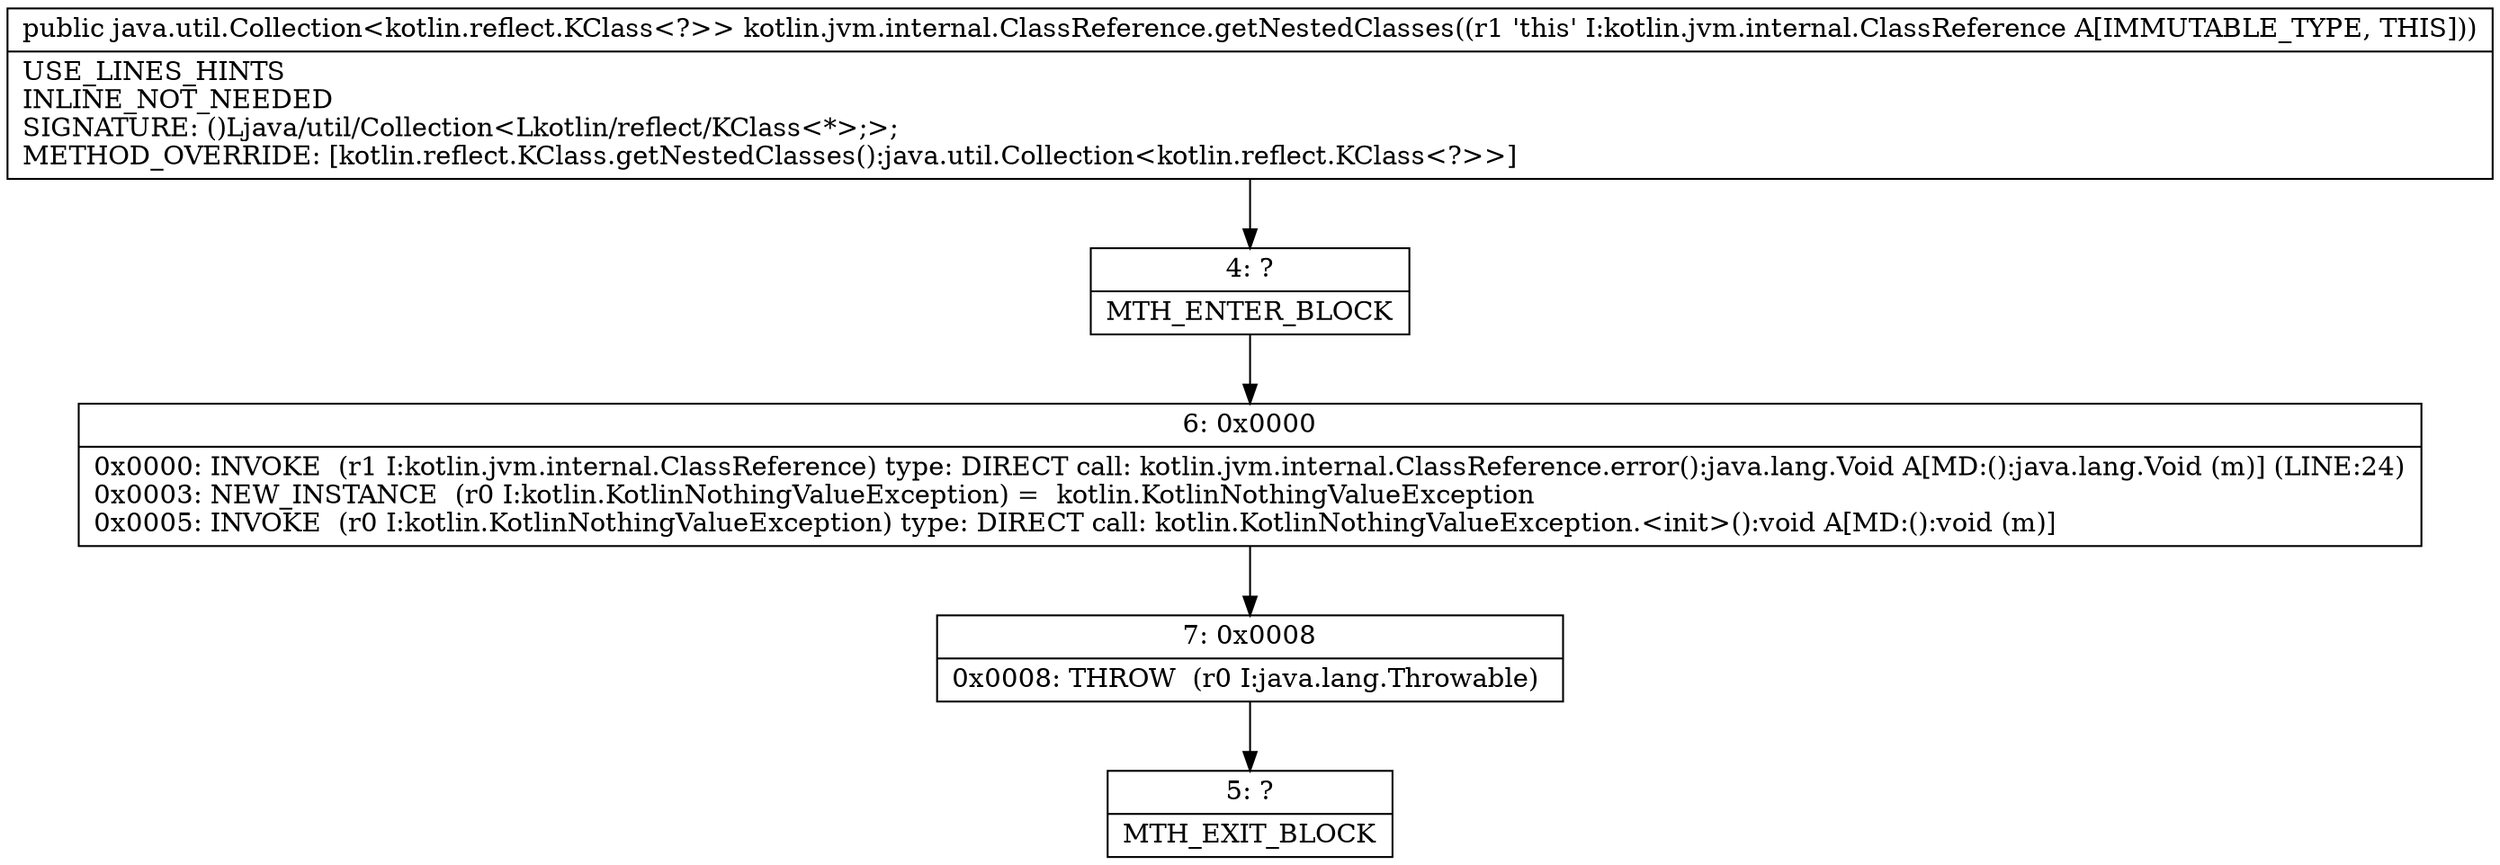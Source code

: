 digraph "CFG forkotlin.jvm.internal.ClassReference.getNestedClasses()Ljava\/util\/Collection;" {
Node_4 [shape=record,label="{4\:\ ?|MTH_ENTER_BLOCK\l}"];
Node_6 [shape=record,label="{6\:\ 0x0000|0x0000: INVOKE  (r1 I:kotlin.jvm.internal.ClassReference) type: DIRECT call: kotlin.jvm.internal.ClassReference.error():java.lang.Void A[MD:():java.lang.Void (m)] (LINE:24)\l0x0003: NEW_INSTANCE  (r0 I:kotlin.KotlinNothingValueException) =  kotlin.KotlinNothingValueException \l0x0005: INVOKE  (r0 I:kotlin.KotlinNothingValueException) type: DIRECT call: kotlin.KotlinNothingValueException.\<init\>():void A[MD:():void (m)]\l}"];
Node_7 [shape=record,label="{7\:\ 0x0008|0x0008: THROW  (r0 I:java.lang.Throwable) \l}"];
Node_5 [shape=record,label="{5\:\ ?|MTH_EXIT_BLOCK\l}"];
MethodNode[shape=record,label="{public java.util.Collection\<kotlin.reflect.KClass\<?\>\> kotlin.jvm.internal.ClassReference.getNestedClasses((r1 'this' I:kotlin.jvm.internal.ClassReference A[IMMUTABLE_TYPE, THIS]))  | USE_LINES_HINTS\lINLINE_NOT_NEEDED\lSIGNATURE: ()Ljava\/util\/Collection\<Lkotlin\/reflect\/KClass\<*\>;\>;\lMETHOD_OVERRIDE: [kotlin.reflect.KClass.getNestedClasses():java.util.Collection\<kotlin.reflect.KClass\<?\>\>]\l}"];
MethodNode -> Node_4;Node_4 -> Node_6;
Node_6 -> Node_7;
Node_7 -> Node_5;
}

